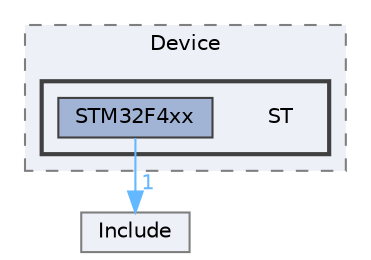 digraph "Drivers/CMSIS/Device/ST"
{
 // LATEX_PDF_SIZE
  bgcolor="transparent";
  edge [fontname=Helvetica,fontsize=10,labelfontname=Helvetica,labelfontsize=10];
  node [fontname=Helvetica,fontsize=10,shape=box,height=0.2,width=0.4];
  compound=true
  subgraph clusterdir_d21952a90114fc86c250d1e94e45c8f9 {
    graph [ bgcolor="#edf0f7", pencolor="grey50", label="Device", fontname=Helvetica,fontsize=10 style="filled,dashed", URL="dir_d21952a90114fc86c250d1e94e45c8f9.html",tooltip=""]
  subgraph clusterdir_ea9cefa8af0ea91d7388c22d57deabc7 {
    graph [ bgcolor="#edf0f7", pencolor="grey25", label="", fontname=Helvetica,fontsize=10 style="filled,bold", URL="dir_ea9cefa8af0ea91d7388c22d57deabc7.html",tooltip=""]
    dir_ea9cefa8af0ea91d7388c22d57deabc7 [shape=plaintext, label="ST"];
  dir_e960970896f0528bcce5c2af1fd987f8 [label="STM32F4xx", fillcolor="#a2b4d6", color="grey25", style="filled", URL="dir_e960970896f0528bcce5c2af1fd987f8.html",tooltip=""];
  }
  }
  dir_5d6a8c3e4e61116f4938be35d8adfd18 [label="Include", fillcolor="#edf0f7", color="grey50", style="filled", URL="dir_5d6a8c3e4e61116f4938be35d8adfd18.html",tooltip=""];
  dir_e960970896f0528bcce5c2af1fd987f8->dir_5d6a8c3e4e61116f4938be35d8adfd18 [headlabel="1", labeldistance=1.5 headhref="dir_000023_000013.html" href="dir_000023_000013.html" color="steelblue1" fontcolor="steelblue1"];
}
